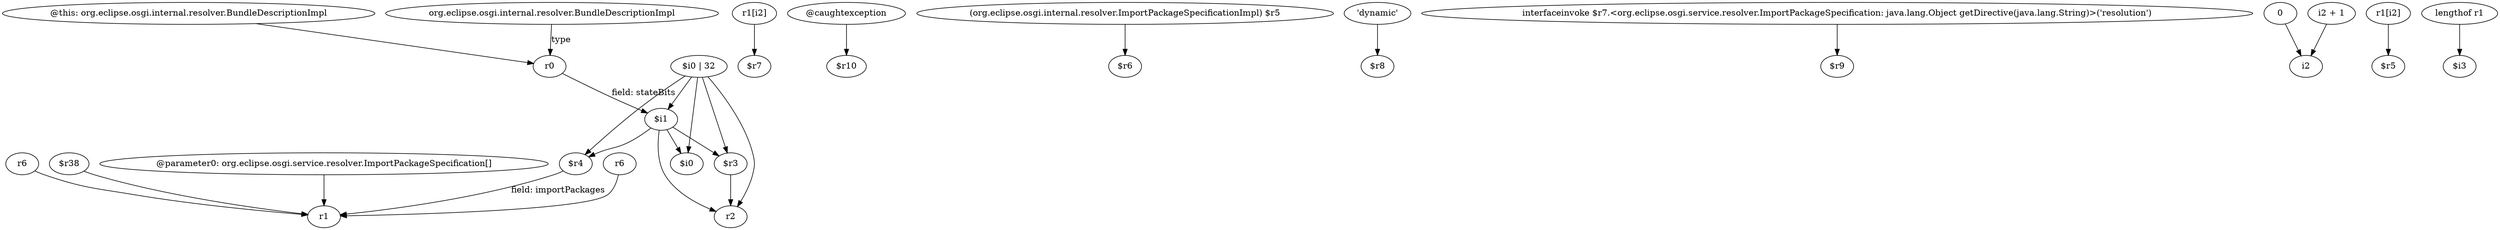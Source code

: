 digraph g {
0[label="$i0 | 32"]
1[label="$i1"]
0->1[label=""]
2[label="@this: org.eclipse.osgi.internal.resolver.BundleDescriptionImpl"]
3[label="r0"]
2->3[label=""]
4[label="$i0"]
0->4[label=""]
5[label="$r4"]
0->5[label=""]
6[label="r2"]
1->6[label=""]
7[label="$r3"]
1->7[label=""]
8[label="org.eclipse.osgi.internal.resolver.BundleDescriptionImpl"]
8->3[label="type"]
9[label="r1[i2]"]
10[label="$r7"]
9->10[label=""]
11[label="$r38"]
12[label="r1"]
11->12[label=""]
13[label="@caughtexception"]
14[label="$r10"]
13->14[label=""]
15[label="(org.eclipse.osgi.internal.resolver.ImportPackageSpecificationImpl) $r5"]
16[label="$r6"]
15->16[label=""]
17[label="r6"]
17->12[label=""]
5->12[label="field: importPackages"]
18[label="'dynamic'"]
19[label="$r8"]
18->19[label=""]
20[label="interfaceinvoke $r7.<org.eclipse.osgi.service.resolver.ImportPackageSpecification: java.lang.Object getDirective(java.lang.String)>('resolution')"]
21[label="$r9"]
20->21[label=""]
3->1[label="field: stateBits"]
1->4[label=""]
1->5[label=""]
0->7[label=""]
0->6[label=""]
22[label="0"]
23[label="i2"]
22->23[label=""]
24[label="r1[i2]"]
25[label="$r5"]
24->25[label=""]
26[label="lengthof r1"]
27[label="$i3"]
26->27[label=""]
28[label="@parameter0: org.eclipse.osgi.service.resolver.ImportPackageSpecification[]"]
28->12[label=""]
29[label="i2 + 1"]
29->23[label=""]
7->6[label=""]
30[label="r6"]
30->12[label=""]
}